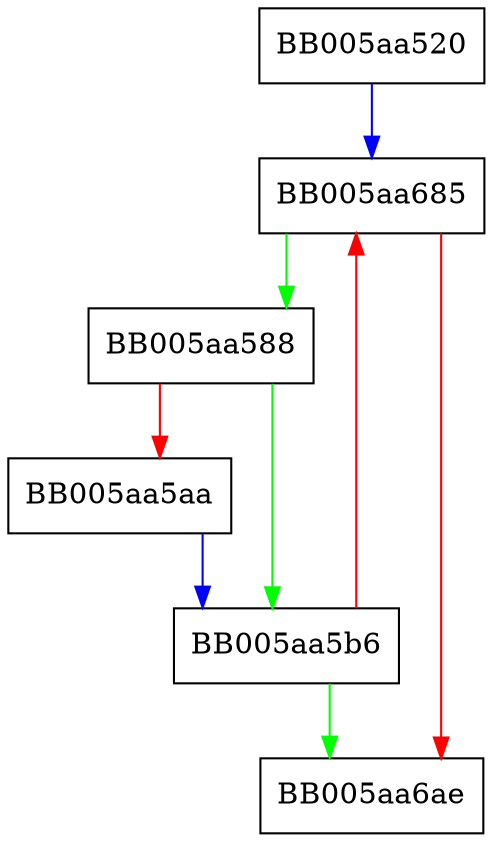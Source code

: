 digraph ERR_print_errors_cb {
  node [shape="box"];
  graph [splines=ortho];
  BB005aa520 -> BB005aa685 [color="blue"];
  BB005aa588 -> BB005aa5b6 [color="green"];
  BB005aa588 -> BB005aa5aa [color="red"];
  BB005aa5aa -> BB005aa5b6 [color="blue"];
  BB005aa5b6 -> BB005aa6ae [color="green"];
  BB005aa5b6 -> BB005aa685 [color="red"];
  BB005aa685 -> BB005aa588 [color="green"];
  BB005aa685 -> BB005aa6ae [color="red"];
}